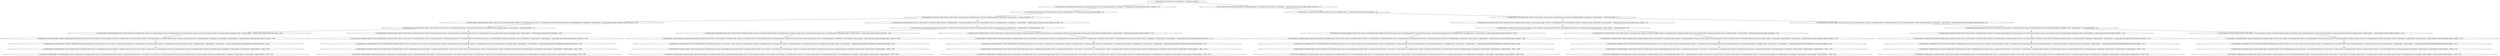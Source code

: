 Digraph G {
size = "500,500";
0 [ label = " [ 14:(free location1) 16:(free location2) 42:(handempty) ] :: (human_place plank2) :: 1" ]; 
1 [ label = " [ 16:(free location2) 26:(orientation plank2 sideways) 28:(human_placed plank2 location1) 30:(clearplank plank2) 42:(handempty) ] :: (pickup_plank_from_region yumi plank2 region_3 location1) :: 0.4" ]; 
0->1 ;
2 [ label = " [ 14:(free location1) 26:(orientation plank2 sideways) 30:(clearplank plank2) 32:(human_placed plank2 location2) 42:(handempty) ] :: (pickup_plank_from_region yumi plank2 region_3 location2) :: 0.6" ]; 
0->2 ;
3 [ label = " [ 14:(free location1) 16:(free location2) 26:(orientation plank2 sideways) 54:(ingripper plank2) ] :: (putdown_plank_vertically_ontable yumi plank2) :: 0.4" ]; 
1->3 ;
4 [ label = " [ 14:(free location1) 16:(free location2) 26:(orientation plank2 sideways) 54:(ingripper plank2) ] :: (putdown_plank_vertically_ontable yumi plank2) :: 0.6" ]; 
2->4 ;
5 [ label = " [ 6:(ontable plank2) 8:(orientation plank2 vertical) 14:(free location1) 16:(free location2) 26:(orientation plank2 sideways) 30:(clearplank plank2) 42:(handempty) 72:(placed plank2) ] :: (human_place plank1) :: 0.4" ]; 
3->5 ;
6 [ label = " [ 6:(ontable plank2) 8:(orientation plank2 vertical) 14:(free location1) 16:(free location2) 26:(orientation plank2 sideways) 30:(clearplank plank2) 42:(handempty) 72:(placed plank2) ] :: (human_place plank1) :: 0.6" ]; 
4->6 ;
7 [ label = " [ 6:(ontable plank2) 8:(orientation plank2 vertical) 16:(free location2) 18:(orientation plank1 sideways) 20:(human_placed plank1 location1) 22:(clearplank plank1) 26:(orientation plank2 sideways) 30:(clearplank plank2) 42:(handempty) 72:(placed plank2) ] :: (pickup_plank_from_region yumi plank1 region_3 location1) :: 0.16" ]; 
5->7 ;
8 [ label = " [ 6:(ontable plank2) 8:(orientation plank2 vertical) 14:(free location1) 18:(orientation plank1 sideways) 22:(clearplank plank1) 24:(human_placed plank1 location2) 26:(orientation plank2 sideways) 30:(clearplank plank2) 42:(handempty) 72:(placed plank2) ] :: (pickup_plank_from_region yumi plank1 region_3 location2) :: 0.24" ]; 
5->8 ;
9 [ label = " [ 6:(ontable plank2) 8:(orientation plank2 vertical) 16:(free location2) 18:(orientation plank1 sideways) 20:(human_placed plank1 location1) 22:(clearplank plank1) 26:(orientation plank2 sideways) 30:(clearplank plank2) 42:(handempty) 72:(placed plank2) ] :: (pickup_plank_from_region yumi plank1 region_3 location1) :: 0.24" ]; 
6->9 ;
10 [ label = " [ 6:(ontable plank2) 8:(orientation plank2 vertical) 14:(free location1) 18:(orientation plank1 sideways) 22:(clearplank plank1) 24:(human_placed plank1 location2) 26:(orientation plank2 sideways) 30:(clearplank plank2) 42:(handempty) 72:(placed plank2) ] :: (pickup_plank_from_region yumi plank1 region_3 location2) :: 0.36" ]; 
6->10 ;
11 [ label = " [ 6:(ontable plank2) 8:(orientation plank2 vertical) 14:(free location1) 16:(free location2) 18:(orientation plank1 sideways) 26:(orientation plank2 sideways) 30:(clearplank plank2) 46:(ingripper plank1) 72:(placed plank2) ] :: (human_place plank3) :: 0.16" ]; 
7->11 ;
12 [ label = " [ 6:(ontable plank2) 8:(orientation plank2 vertical) 14:(free location1) 16:(free location2) 18:(orientation plank1 sideways) 26:(orientation plank2 sideways) 30:(clearplank plank2) 46:(ingripper plank1) 72:(placed plank2) ] :: (human_place plank3) :: 0.24" ]; 
8->12 ;
13 [ label = " [ 6:(ontable plank2) 8:(orientation plank2 vertical) 14:(free location1) 16:(free location2) 18:(orientation plank1 sideways) 26:(orientation plank2 sideways) 30:(clearplank plank2) 46:(ingripper plank1) 72:(placed plank2) ] :: (human_place plank3) :: 0.24" ]; 
9->13 ;
14 [ label = " [ 6:(ontable plank2) 8:(orientation plank2 vertical) 14:(free location1) 16:(free location2) 18:(orientation plank1 sideways) 26:(orientation plank2 sideways) 30:(clearplank plank2) 46:(ingripper plank1) 72:(placed plank2) ] :: (human_place plank3) :: 0.36" ]; 
10->14 ;
15 [ label = " [ 6:(ontable plank2) 8:(orientation plank2 vertical) 16:(free location2) 18:(orientation plank1 sideways) 26:(orientation plank2 sideways) 30:(clearplank plank2) 34:(orientation plank3 sideways) 36:(human_placed plank3 location1) 38:(clearplank plank3) 46:(ingripper plank1) 72:(placed plank2) ] :: (putdown_plank_vertically_ontable yumi plank1) :: 0.064" ]; 
11->15 ;
16 [ label = " [ 6:(ontable plank2) 8:(orientation plank2 vertical) 14:(free location1) 18:(orientation plank1 sideways) 26:(orientation plank2 sideways) 30:(clearplank plank2) 34:(orientation plank3 sideways) 38:(clearplank plank3) 40:(human_placed plank3 location2) 46:(ingripper plank1) 72:(placed plank2) ] :: (putdown_plank_vertically_ontable yumi plank1) :: 0.096" ]; 
11->16 ;
17 [ label = " [ 6:(ontable plank2) 8:(orientation plank2 vertical) 16:(free location2) 18:(orientation plank1 sideways) 26:(orientation plank2 sideways) 30:(clearplank plank2) 34:(orientation plank3 sideways) 36:(human_placed plank3 location1) 38:(clearplank plank3) 46:(ingripper plank1) 72:(placed plank2) ] :: (putdown_plank_vertically_ontable yumi plank1) :: 0.096" ]; 
12->17 ;
18 [ label = " [ 6:(ontable plank2) 8:(orientation plank2 vertical) 14:(free location1) 18:(orientation plank1 sideways) 26:(orientation plank2 sideways) 30:(clearplank plank2) 34:(orientation plank3 sideways) 38:(clearplank plank3) 40:(human_placed plank3 location2) 46:(ingripper plank1) 72:(placed plank2) ] :: (putdown_plank_vertically_ontable yumi plank1) :: 0.144" ]; 
12->18 ;
19 [ label = " [ 6:(ontable plank2) 8:(orientation plank2 vertical) 16:(free location2) 18:(orientation plank1 sideways) 26:(orientation plank2 sideways) 30:(clearplank plank2) 34:(orientation plank3 sideways) 36:(human_placed plank3 location1) 38:(clearplank plank3) 46:(ingripper plank1) 72:(placed plank2) ] :: (putdown_plank_vertically_ontable yumi plank1) :: 0.096" ]; 
13->19 ;
20 [ label = " [ 6:(ontable plank2) 8:(orientation plank2 vertical) 14:(free location1) 18:(orientation plank1 sideways) 26:(orientation plank2 sideways) 30:(clearplank plank2) 34:(orientation plank3 sideways) 38:(clearplank plank3) 40:(human_placed plank3 location2) 46:(ingripper plank1) 72:(placed plank2) ] :: (putdown_plank_vertically_ontable yumi plank1) :: 0.144" ]; 
13->20 ;
21 [ label = " [ 6:(ontable plank2) 8:(orientation plank2 vertical) 16:(free location2) 18:(orientation plank1 sideways) 26:(orientation plank2 sideways) 30:(clearplank plank2) 34:(orientation plank3 sideways) 36:(human_placed plank3 location1) 38:(clearplank plank3) 46:(ingripper plank1) 72:(placed plank2) ] :: (putdown_plank_vertically_ontable yumi plank1) :: 0.144" ]; 
14->21 ;
22 [ label = " [ 6:(ontable plank2) 8:(orientation plank2 vertical) 14:(free location1) 18:(orientation plank1 sideways) 26:(orientation plank2 sideways) 30:(clearplank plank2) 34:(orientation plank3 sideways) 38:(clearplank plank3) 40:(human_placed plank3 location2) 46:(ingripper plank1) 72:(placed plank2) ] :: (putdown_plank_vertically_ontable yumi plank1) :: 0.216" ]; 
14->22 ;
23 [ label = " [ 2:(ontable plank1) 4:(orientation plank1 vertical) 6:(ontable plank2) 8:(orientation plank2 vertical) 16:(free location2) 18:(orientation plank1 sideways) 22:(clearplank plank1) 26:(orientation plank2 sideways) 30:(clearplank plank2) 34:(orientation plank3 sideways) 36:(human_placed plank3 location1) 38:(clearplank plank3) 42:(handempty) 70:(placed plank1) 72:(placed plank2) ] :: (pickup_plank_from_region yumi plank3 region_3 location1) :: 0.064" ]; 
15->23 ;
24 [ label = " [ 2:(ontable plank1) 4:(orientation plank1 vertical) 6:(ontable plank2) 8:(orientation plank2 vertical) 14:(free location1) 18:(orientation plank1 sideways) 22:(clearplank plank1) 26:(orientation plank2 sideways) 30:(clearplank plank2) 34:(orientation plank3 sideways) 38:(clearplank plank3) 40:(human_placed plank3 location2) 42:(handempty) 70:(placed plank1) 72:(placed plank2) ] :: (pickup_plank_from_region yumi plank3 region_3 location2) :: 0.096" ]; 
16->24 ;
25 [ label = " [ 2:(ontable plank1) 4:(orientation plank1 vertical) 6:(ontable plank2) 8:(orientation plank2 vertical) 16:(free location2) 18:(orientation plank1 sideways) 22:(clearplank plank1) 26:(orientation plank2 sideways) 30:(clearplank plank2) 34:(orientation plank3 sideways) 36:(human_placed plank3 location1) 38:(clearplank plank3) 42:(handempty) 70:(placed plank1) 72:(placed plank2) ] :: (pickup_plank_from_region yumi plank3 region_3 location1) :: 0.096" ]; 
17->25 ;
26 [ label = " [ 2:(ontable plank1) 4:(orientation plank1 vertical) 6:(ontable plank2) 8:(orientation plank2 vertical) 14:(free location1) 18:(orientation plank1 sideways) 22:(clearplank plank1) 26:(orientation plank2 sideways) 30:(clearplank plank2) 34:(orientation plank3 sideways) 38:(clearplank plank3) 40:(human_placed plank3 location2) 42:(handempty) 70:(placed plank1) 72:(placed plank2) ] :: (pickup_plank_from_region yumi plank3 region_3 location2) :: 0.144" ]; 
18->26 ;
27 [ label = " [ 2:(ontable plank1) 4:(orientation plank1 vertical) 6:(ontable plank2) 8:(orientation plank2 vertical) 16:(free location2) 18:(orientation plank1 sideways) 22:(clearplank plank1) 26:(orientation plank2 sideways) 30:(clearplank plank2) 34:(orientation plank3 sideways) 36:(human_placed plank3 location1) 38:(clearplank plank3) 42:(handempty) 70:(placed plank1) 72:(placed plank2) ] :: (pickup_plank_from_region yumi plank3 region_3 location1) :: 0.096" ]; 
19->27 ;
28 [ label = " [ 2:(ontable plank1) 4:(orientation plank1 vertical) 6:(ontable plank2) 8:(orientation plank2 vertical) 14:(free location1) 18:(orientation plank1 sideways) 22:(clearplank plank1) 26:(orientation plank2 sideways) 30:(clearplank plank2) 34:(orientation plank3 sideways) 38:(clearplank plank3) 40:(human_placed plank3 location2) 42:(handempty) 70:(placed plank1) 72:(placed plank2) ] :: (pickup_plank_from_region yumi plank3 region_3 location2) :: 0.144" ]; 
20->28 ;
29 [ label = " [ 2:(ontable plank1) 4:(orientation plank1 vertical) 6:(ontable plank2) 8:(orientation plank2 vertical) 16:(free location2) 18:(orientation plank1 sideways) 22:(clearplank plank1) 26:(orientation plank2 sideways) 30:(clearplank plank2) 34:(orientation plank3 sideways) 36:(human_placed plank3 location1) 38:(clearplank plank3) 42:(handempty) 70:(placed plank1) 72:(placed plank2) ] :: (pickup_plank_from_region yumi plank3 region_3 location1) :: 0.144" ]; 
21->29 ;
30 [ label = " [ 2:(ontable plank1) 4:(orientation plank1 vertical) 6:(ontable plank2) 8:(orientation plank2 vertical) 14:(free location1) 18:(orientation plank1 sideways) 22:(clearplank plank1) 26:(orientation plank2 sideways) 30:(clearplank plank2) 34:(orientation plank3 sideways) 38:(clearplank plank3) 40:(human_placed plank3 location2) 42:(handempty) 70:(placed plank1) 72:(placed plank2) ] :: (pickup_plank_from_region yumi plank3 region_3 location2) :: 0.216" ]; 
22->30 ;
31 [ label = " [ 2:(ontable plank1) 4:(orientation plank1 vertical) 6:(ontable plank2) 8:(orientation plank2 vertical) 14:(free location1) 16:(free location2) 18:(orientation plank1 sideways) 22:(clearplank plank1) 26:(orientation plank2 sideways) 30:(clearplank plank2) 34:(orientation plank3 sideways) 62:(ingripper plank3) 70:(placed plank1) 72:(placed plank2) ] :: (putdown_plank_horizontally_ondoubleplank yumi plank3 plank1 plank2) :: 0.064" ]; 
23->31 ;
32 [ label = " [ 2:(ontable plank1) 4:(orientation plank1 vertical) 6:(ontable plank2) 8:(orientation plank2 vertical) 14:(free location1) 16:(free location2) 18:(orientation plank1 sideways) 22:(clearplank plank1) 26:(orientation plank2 sideways) 30:(clearplank plank2) 34:(orientation plank3 sideways) 62:(ingripper plank3) 70:(placed plank1) 72:(placed plank2) ] :: (putdown_plank_horizontally_ondoubleplank yumi plank3 plank1 plank2) :: 0.096" ]; 
24->32 ;
33 [ label = " [ 2:(ontable plank1) 4:(orientation plank1 vertical) 6:(ontable plank2) 8:(orientation plank2 vertical) 14:(free location1) 16:(free location2) 18:(orientation plank1 sideways) 22:(clearplank plank1) 26:(orientation plank2 sideways) 30:(clearplank plank2) 34:(orientation plank3 sideways) 62:(ingripper plank3) 70:(placed plank1) 72:(placed plank2) ] :: (putdown_plank_horizontally_ondoubleplank yumi plank3 plank1 plank2) :: 0.096" ]; 
25->33 ;
34 [ label = " [ 2:(ontable plank1) 4:(orientation plank1 vertical) 6:(ontable plank2) 8:(orientation plank2 vertical) 14:(free location1) 16:(free location2) 18:(orientation plank1 sideways) 22:(clearplank plank1) 26:(orientation plank2 sideways) 30:(clearplank plank2) 34:(orientation plank3 sideways) 62:(ingripper plank3) 70:(placed plank1) 72:(placed plank2) ] :: (putdown_plank_horizontally_ondoubleplank yumi plank3 plank1 plank2) :: 0.144" ]; 
26->34 ;
35 [ label = " [ 2:(ontable plank1) 4:(orientation plank1 vertical) 6:(ontable plank2) 8:(orientation plank2 vertical) 14:(free location1) 16:(free location2) 18:(orientation plank1 sideways) 22:(clearplank plank1) 26:(orientation plank2 sideways) 30:(clearplank plank2) 34:(orientation plank3 sideways) 62:(ingripper plank3) 70:(placed plank1) 72:(placed plank2) ] :: (putdown_plank_horizontally_ondoubleplank yumi plank3 plank1 plank2) :: 0.096" ]; 
27->35 ;
36 [ label = " [ 2:(ontable plank1) 4:(orientation plank1 vertical) 6:(ontable plank2) 8:(orientation plank2 vertical) 14:(free location1) 16:(free location2) 18:(orientation plank1 sideways) 22:(clearplank plank1) 26:(orientation plank2 sideways) 30:(clearplank plank2) 34:(orientation plank3 sideways) 62:(ingripper plank3) 70:(placed plank1) 72:(placed plank2) ] :: (putdown_plank_horizontally_ondoubleplank yumi plank3 plank1 plank2) :: 0.144" ]; 
28->36 ;
37 [ label = " [ 2:(ontable plank1) 4:(orientation plank1 vertical) 6:(ontable plank2) 8:(orientation plank2 vertical) 14:(free location1) 16:(free location2) 18:(orientation plank1 sideways) 22:(clearplank plank1) 26:(orientation plank2 sideways) 30:(clearplank plank2) 34:(orientation plank3 sideways) 62:(ingripper plank3) 70:(placed plank1) 72:(placed plank2) ] :: (putdown_plank_horizontally_ondoubleplank yumi plank3 plank1 plank2) :: 0.144" ]; 
29->37 ;
38 [ label = " [ 2:(ontable plank1) 4:(orientation plank1 vertical) 6:(ontable plank2) 8:(orientation plank2 vertical) 14:(free location1) 16:(free location2) 18:(orientation plank1 sideways) 22:(clearplank plank1) 26:(orientation plank2 sideways) 30:(clearplank plank2) 34:(orientation plank3 sideways) 62:(ingripper plank3) 70:(placed plank1) 72:(placed plank2) ] :: (putdown_plank_horizontally_ondoubleplank yumi plank3 plank1 plank2) :: 0.216" ]; 
30->38 ;
39 [ label = " [ 2:(ontable plank1) 4:(orientation plank1 vertical) 6:(ontable plank2) 8:(orientation plank2 vertical) 10:(ondoubleplank plank3 plank1 plank2) 12:(orientation plank3 horizontal) 14:(free location1) 16:(free location2) 18:(orientation plank1 sideways) 26:(orientation plank2 sideways) 34:(orientation plank3 sideways) 38:(clearplank plank3) 42:(handempty) 70:(placed plank1) 72:(placed plank2) 74:(placed plank3) ] :: (done) :: 0.064" ]; 
31->39 ;
40 [ label = " [ 2:(ontable plank1) 4:(orientation plank1 vertical) 6:(ontable plank2) 8:(orientation plank2 vertical) 10:(ondoubleplank plank3 plank1 plank2) 12:(orientation plank3 horizontal) 14:(free location1) 16:(free location2) 18:(orientation plank1 sideways) 26:(orientation plank2 sideways) 34:(orientation plank3 sideways) 38:(clearplank plank3) 42:(handempty) 70:(placed plank1) 72:(placed plank2) 74:(placed plank3) ] :: (done) :: 0.096" ]; 
32->40 ;
41 [ label = " [ 2:(ontable plank1) 4:(orientation plank1 vertical) 6:(ontable plank2) 8:(orientation plank2 vertical) 10:(ondoubleplank plank3 plank1 plank2) 12:(orientation plank3 horizontal) 14:(free location1) 16:(free location2) 18:(orientation plank1 sideways) 26:(orientation plank2 sideways) 34:(orientation plank3 sideways) 38:(clearplank plank3) 42:(handempty) 70:(placed plank1) 72:(placed plank2) 74:(placed plank3) ] :: (done) :: 0.096" ]; 
33->41 ;
42 [ label = " [ 2:(ontable plank1) 4:(orientation plank1 vertical) 6:(ontable plank2) 8:(orientation plank2 vertical) 10:(ondoubleplank plank3 plank1 plank2) 12:(orientation plank3 horizontal) 14:(free location1) 16:(free location2) 18:(orientation plank1 sideways) 26:(orientation plank2 sideways) 34:(orientation plank3 sideways) 38:(clearplank plank3) 42:(handempty) 70:(placed plank1) 72:(placed plank2) 74:(placed plank3) ] :: (done) :: 0.144" ]; 
34->42 ;
43 [ label = " [ 2:(ontable plank1) 4:(orientation plank1 vertical) 6:(ontable plank2) 8:(orientation plank2 vertical) 10:(ondoubleplank plank3 plank1 plank2) 12:(orientation plank3 horizontal) 14:(free location1) 16:(free location2) 18:(orientation plank1 sideways) 26:(orientation plank2 sideways) 34:(orientation plank3 sideways) 38:(clearplank plank3) 42:(handempty) 70:(placed plank1) 72:(placed plank2) 74:(placed plank3) ] :: (done) :: 0.096" ]; 
35->43 ;
44 [ label = " [ 2:(ontable plank1) 4:(orientation plank1 vertical) 6:(ontable plank2) 8:(orientation plank2 vertical) 10:(ondoubleplank plank3 plank1 plank2) 12:(orientation plank3 horizontal) 14:(free location1) 16:(free location2) 18:(orientation plank1 sideways) 26:(orientation plank2 sideways) 34:(orientation plank3 sideways) 38:(clearplank plank3) 42:(handempty) 70:(placed plank1) 72:(placed plank2) 74:(placed plank3) ] :: (done) :: 0.144" ]; 
36->44 ;
45 [ label = " [ 2:(ontable plank1) 4:(orientation plank1 vertical) 6:(ontable plank2) 8:(orientation plank2 vertical) 10:(ondoubleplank plank3 plank1 plank2) 12:(orientation plank3 horizontal) 14:(free location1) 16:(free location2) 18:(orientation plank1 sideways) 26:(orientation plank2 sideways) 34:(orientation plank3 sideways) 38:(clearplank plank3) 42:(handempty) 70:(placed plank1) 72:(placed plank2) 74:(placed plank3) ] :: (done) :: 0.144" ]; 
37->45 ;
46 [ label = " [ 2:(ontable plank1) 4:(orientation plank1 vertical) 6:(ontable plank2) 8:(orientation plank2 vertical) 10:(ondoubleplank plank3 plank1 plank2) 12:(orientation plank3 horizontal) 14:(free location1) 16:(free location2) 18:(orientation plank1 sideways) 26:(orientation plank2 sideways) 34:(orientation plank3 sideways) 38:(clearplank plank3) 42:(handempty) 70:(placed plank1) 72:(placed plank2) 74:(placed plank3) ] :: (done) :: 0.216" ]; 
38->46 ;
47 [ label = " [ 0:(terminated) 2:(ontable plank1) 4:(orientation plank1 vertical) 6:(ontable plank2) 8:(orientation plank2 vertical) 10:(ondoubleplank plank3 plank1 plank2) 12:(orientation plank3 horizontal) 14:(free location1) 16:(free location2) 18:(orientation plank1 sideways) 26:(orientation plank2 sideways) 34:(orientation plank3 sideways) 38:(clearplank plank3) 42:(handempty) 70:(placed plank1) 72:(placed plank2) 74:(placed plank3) ] :: STOP :: 0.064"  ];
39->47 [shape=box,style=filled,color=".7 .3 1.0"];
48 [ label = " [ 0:(terminated) 2:(ontable plank1) 4:(orientation plank1 vertical) 6:(ontable plank2) 8:(orientation plank2 vertical) 10:(ondoubleplank plank3 plank1 plank2) 12:(orientation plank3 horizontal) 14:(free location1) 16:(free location2) 18:(orientation plank1 sideways) 26:(orientation plank2 sideways) 34:(orientation plank3 sideways) 38:(clearplank plank3) 42:(handempty) 70:(placed plank1) 72:(placed plank2) 74:(placed plank3) ] :: STOP :: 0.096"  ];
40->48 [shape=box,style=filled,color=".7 .3 1.0"];
49 [ label = " [ 0:(terminated) 2:(ontable plank1) 4:(orientation plank1 vertical) 6:(ontable plank2) 8:(orientation plank2 vertical) 10:(ondoubleplank plank3 plank1 plank2) 12:(orientation plank3 horizontal) 14:(free location1) 16:(free location2) 18:(orientation plank1 sideways) 26:(orientation plank2 sideways) 34:(orientation plank3 sideways) 38:(clearplank plank3) 42:(handempty) 70:(placed plank1) 72:(placed plank2) 74:(placed plank3) ] :: STOP :: 0.096"  ];
41->49 [shape=box,style=filled,color=".7 .3 1.0"];
50 [ label = " [ 0:(terminated) 2:(ontable plank1) 4:(orientation plank1 vertical) 6:(ontable plank2) 8:(orientation plank2 vertical) 10:(ondoubleplank plank3 plank1 plank2) 12:(orientation plank3 horizontal) 14:(free location1) 16:(free location2) 18:(orientation plank1 sideways) 26:(orientation plank2 sideways) 34:(orientation plank3 sideways) 38:(clearplank plank3) 42:(handempty) 70:(placed plank1) 72:(placed plank2) 74:(placed plank3) ] :: STOP :: 0.144"  ];
42->50 [shape=box,style=filled,color=".7 .3 1.0"];
51 [ label = " [ 0:(terminated) 2:(ontable plank1) 4:(orientation plank1 vertical) 6:(ontable plank2) 8:(orientation plank2 vertical) 10:(ondoubleplank plank3 plank1 plank2) 12:(orientation plank3 horizontal) 14:(free location1) 16:(free location2) 18:(orientation plank1 sideways) 26:(orientation plank2 sideways) 34:(orientation plank3 sideways) 38:(clearplank plank3) 42:(handempty) 70:(placed plank1) 72:(placed plank2) 74:(placed plank3) ] :: STOP :: 0.096"  ];
43->51 [shape=box,style=filled,color=".7 .3 1.0"];
52 [ label = " [ 0:(terminated) 2:(ontable plank1) 4:(orientation plank1 vertical) 6:(ontable plank2) 8:(orientation plank2 vertical) 10:(ondoubleplank plank3 plank1 plank2) 12:(orientation plank3 horizontal) 14:(free location1) 16:(free location2) 18:(orientation plank1 sideways) 26:(orientation plank2 sideways) 34:(orientation plank3 sideways) 38:(clearplank plank3) 42:(handempty) 70:(placed plank1) 72:(placed plank2) 74:(placed plank3) ] :: STOP :: 0.144"  ];
44->52 [shape=box,style=filled,color=".7 .3 1.0"];
53 [ label = " [ 0:(terminated) 2:(ontable plank1) 4:(orientation plank1 vertical) 6:(ontable plank2) 8:(orientation plank2 vertical) 10:(ondoubleplank plank3 plank1 plank2) 12:(orientation plank3 horizontal) 14:(free location1) 16:(free location2) 18:(orientation plank1 sideways) 26:(orientation plank2 sideways) 34:(orientation plank3 sideways) 38:(clearplank plank3) 42:(handempty) 70:(placed plank1) 72:(placed plank2) 74:(placed plank3) ] :: STOP :: 0.144"  ];
45->53 [shape=box,style=filled,color=".7 .3 1.0"];
54 [ label = " [ 0:(terminated) 2:(ontable plank1) 4:(orientation plank1 vertical) 6:(ontable plank2) 8:(orientation plank2 vertical) 10:(ondoubleplank plank3 plank1 plank2) 12:(orientation plank3 horizontal) 14:(free location1) 16:(free location2) 18:(orientation plank1 sideways) 26:(orientation plank2 sideways) 34:(orientation plank3 sideways) 38:(clearplank plank3) 42:(handempty) 70:(placed plank1) 72:(placed plank2) 74:(placed plank3) ] :: STOP :: 0.216"  ];
46->54 [shape=box,style=filled,color=".7 .3 1.0"];
}
# Cost: 9

